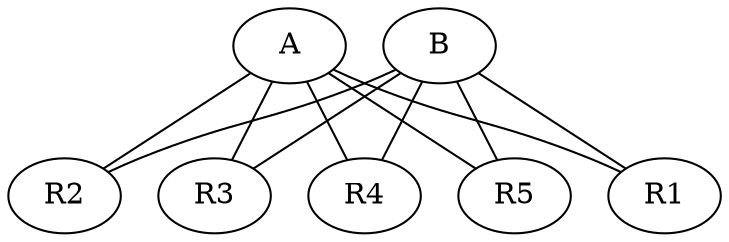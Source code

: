strict graph "" {
	A	[pos="[0 0]"];
	R1	[pos="[ 0.         -0.33333333]"];
	A -- R1;
	R2	[pos="[ 0.         -0.66666667]"];
	A -- R2;
	R3	[pos="[ 0. -1.]"];
	A -- R3;
	R4	[pos="[ 0.         -1.33333333]"];
	A -- R4;
	R5	[pos="[ 0.         -1.66666667]"];
	A -- R5;
	B	[pos="[0 2]"];
	B -- R1;
	B -- R2;
	B -- R3;
	B -- R4;
	B -- R5;
}
